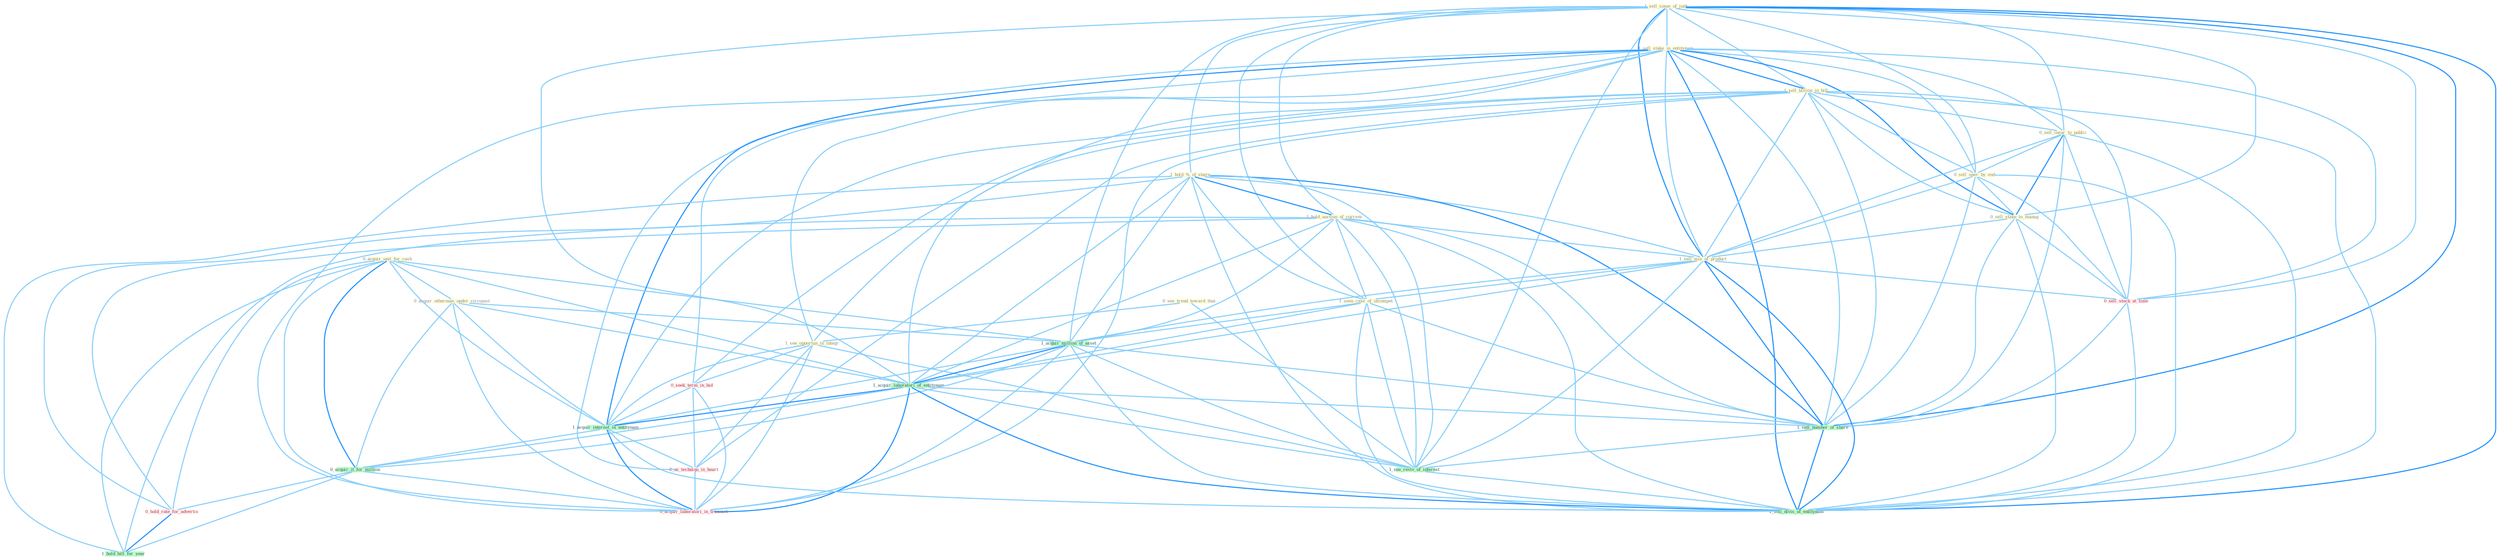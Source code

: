 Graph G{ 
    node
    [shape=polygon,style=filled,width=.5,height=.06,color="#BDFCC9",fixedsize=true,fontsize=4,
    fontcolor="#2f4f4f"];
    {node
    [color="#ffffe0", fontcolor="#8b7d6b"] "1_sell_some_of_junk " "1_sell_stake_in_entitynam " "1_hold_%_of_share " "0_see_trend_toward_that " "1_sell_billion_in_bill " "1_hold_auction_of_currenc " "0_acquir_unit_for_cash " "0_sell_insur_to_public " "0_sell_oper_by_end " "0_sell_stake_to_manag " "0_acquir_othernum_under_circumst " "1_sell_mix_of_product " "1_see_opportun_in_integr " "1_seen_case_of_incompet "}
{node [color="#fff0f5", fontcolor="#b22222"] "0_seek_term_in_bid " "0_us_techniqu_in_heart " "0_hold_rate_for_advertis " "0_acquir_laboratori_in_transact " "0_sell_stock_at_time "}
edge [color="#B0E2FF"];

	"1_sell_some_of_junk " -- "1_sell_stake_in_entitynam " [w="1", color="#87cefa" ];
	"1_sell_some_of_junk " -- "1_hold_%_of_share " [w="1", color="#87cefa" ];
	"1_sell_some_of_junk " -- "1_sell_billion_in_bill " [w="1", color="#87cefa" ];
	"1_sell_some_of_junk " -- "1_hold_auction_of_currenc " [w="1", color="#87cefa" ];
	"1_sell_some_of_junk " -- "0_sell_insur_to_public " [w="1", color="#87cefa" ];
	"1_sell_some_of_junk " -- "0_sell_oper_by_end " [w="1", color="#87cefa" ];
	"1_sell_some_of_junk " -- "0_sell_stake_to_manag " [w="1", color="#87cefa" ];
	"1_sell_some_of_junk " -- "1_sell_mix_of_product " [w="2", color="#1e90ff" , len=0.8];
	"1_sell_some_of_junk " -- "1_seen_case_of_incompet " [w="1", color="#87cefa" ];
	"1_sell_some_of_junk " -- "1_acquir_million_of_asset " [w="1", color="#87cefa" ];
	"1_sell_some_of_junk " -- "1_acquir_laboratori_of_entitynam " [w="1", color="#87cefa" ];
	"1_sell_some_of_junk " -- "0_sell_stock_at_time " [w="1", color="#87cefa" ];
	"1_sell_some_of_junk " -- "1_sell_number_of_share " [w="2", color="#1e90ff" , len=0.8];
	"1_sell_some_of_junk " -- "1_see_reviv_of_interest " [w="1", color="#87cefa" ];
	"1_sell_some_of_junk " -- "1_sell_divis_of_entitynam " [w="2", color="#1e90ff" , len=0.8];
	"1_sell_stake_in_entitynam " -- "1_sell_billion_in_bill " [w="2", color="#1e90ff" , len=0.8];
	"1_sell_stake_in_entitynam " -- "0_sell_insur_to_public " [w="1", color="#87cefa" ];
	"1_sell_stake_in_entitynam " -- "0_sell_oper_by_end " [w="1", color="#87cefa" ];
	"1_sell_stake_in_entitynam " -- "0_sell_stake_to_manag " [w="2", color="#1e90ff" , len=0.8];
	"1_sell_stake_in_entitynam " -- "1_sell_mix_of_product " [w="1", color="#87cefa" ];
	"1_sell_stake_in_entitynam " -- "1_see_opportun_in_integr " [w="1", color="#87cefa" ];
	"1_sell_stake_in_entitynam " -- "1_acquir_laboratori_of_entitynam " [w="1", color="#87cefa" ];
	"1_sell_stake_in_entitynam " -- "0_seek_term_in_bid " [w="1", color="#87cefa" ];
	"1_sell_stake_in_entitynam " -- "1_acquir_interest_in_entitynam " [w="2", color="#1e90ff" , len=0.8];
	"1_sell_stake_in_entitynam " -- "0_us_techniqu_in_heart " [w="1", color="#87cefa" ];
	"1_sell_stake_in_entitynam " -- "0_acquir_laboratori_in_transact " [w="1", color="#87cefa" ];
	"1_sell_stake_in_entitynam " -- "0_sell_stock_at_time " [w="1", color="#87cefa" ];
	"1_sell_stake_in_entitynam " -- "1_sell_number_of_share " [w="1", color="#87cefa" ];
	"1_sell_stake_in_entitynam " -- "1_sell_divis_of_entitynam " [w="2", color="#1e90ff" , len=0.8];
	"1_hold_%_of_share " -- "1_hold_auction_of_currenc " [w="2", color="#1e90ff" , len=0.8];
	"1_hold_%_of_share " -- "1_sell_mix_of_product " [w="1", color="#87cefa" ];
	"1_hold_%_of_share " -- "1_seen_case_of_incompet " [w="1", color="#87cefa" ];
	"1_hold_%_of_share " -- "1_acquir_million_of_asset " [w="1", color="#87cefa" ];
	"1_hold_%_of_share " -- "1_acquir_laboratori_of_entitynam " [w="1", color="#87cefa" ];
	"1_hold_%_of_share " -- "0_hold_rate_for_advertis " [w="1", color="#87cefa" ];
	"1_hold_%_of_share " -- "1_sell_number_of_share " [w="2", color="#1e90ff" , len=0.8];
	"1_hold_%_of_share " -- "1_see_reviv_of_interest " [w="1", color="#87cefa" ];
	"1_hold_%_of_share " -- "1_hold_bill_for_year " [w="1", color="#87cefa" ];
	"1_hold_%_of_share " -- "1_sell_divis_of_entitynam " [w="1", color="#87cefa" ];
	"0_see_trend_toward_that " -- "1_see_opportun_in_integr " [w="1", color="#87cefa" ];
	"0_see_trend_toward_that " -- "1_see_reviv_of_interest " [w="1", color="#87cefa" ];
	"1_sell_billion_in_bill " -- "0_sell_insur_to_public " [w="1", color="#87cefa" ];
	"1_sell_billion_in_bill " -- "0_sell_oper_by_end " [w="1", color="#87cefa" ];
	"1_sell_billion_in_bill " -- "0_sell_stake_to_manag " [w="1", color="#87cefa" ];
	"1_sell_billion_in_bill " -- "1_sell_mix_of_product " [w="1", color="#87cefa" ];
	"1_sell_billion_in_bill " -- "1_see_opportun_in_integr " [w="1", color="#87cefa" ];
	"1_sell_billion_in_bill " -- "0_seek_term_in_bid " [w="1", color="#87cefa" ];
	"1_sell_billion_in_bill " -- "1_acquir_interest_in_entitynam " [w="1", color="#87cefa" ];
	"1_sell_billion_in_bill " -- "0_us_techniqu_in_heart " [w="1", color="#87cefa" ];
	"1_sell_billion_in_bill " -- "0_acquir_laboratori_in_transact " [w="1", color="#87cefa" ];
	"1_sell_billion_in_bill " -- "0_sell_stock_at_time " [w="1", color="#87cefa" ];
	"1_sell_billion_in_bill " -- "1_sell_number_of_share " [w="1", color="#87cefa" ];
	"1_sell_billion_in_bill " -- "1_sell_divis_of_entitynam " [w="1", color="#87cefa" ];
	"1_hold_auction_of_currenc " -- "1_sell_mix_of_product " [w="1", color="#87cefa" ];
	"1_hold_auction_of_currenc " -- "1_seen_case_of_incompet " [w="1", color="#87cefa" ];
	"1_hold_auction_of_currenc " -- "1_acquir_million_of_asset " [w="1", color="#87cefa" ];
	"1_hold_auction_of_currenc " -- "1_acquir_laboratori_of_entitynam " [w="1", color="#87cefa" ];
	"1_hold_auction_of_currenc " -- "0_hold_rate_for_advertis " [w="1", color="#87cefa" ];
	"1_hold_auction_of_currenc " -- "1_sell_number_of_share " [w="1", color="#87cefa" ];
	"1_hold_auction_of_currenc " -- "1_see_reviv_of_interest " [w="1", color="#87cefa" ];
	"1_hold_auction_of_currenc " -- "1_hold_bill_for_year " [w="1", color="#87cefa" ];
	"1_hold_auction_of_currenc " -- "1_sell_divis_of_entitynam " [w="1", color="#87cefa" ];
	"0_acquir_unit_for_cash " -- "0_acquir_othernum_under_circumst " [w="1", color="#87cefa" ];
	"0_acquir_unit_for_cash " -- "1_acquir_million_of_asset " [w="1", color="#87cefa" ];
	"0_acquir_unit_for_cash " -- "1_acquir_laboratori_of_entitynam " [w="1", color="#87cefa" ];
	"0_acquir_unit_for_cash " -- "1_acquir_interest_in_entitynam " [w="1", color="#87cefa" ];
	"0_acquir_unit_for_cash " -- "0_acquir_it_for_million " [w="2", color="#1e90ff" , len=0.8];
	"0_acquir_unit_for_cash " -- "0_hold_rate_for_advertis " [w="1", color="#87cefa" ];
	"0_acquir_unit_for_cash " -- "0_acquir_laboratori_in_transact " [w="1", color="#87cefa" ];
	"0_acquir_unit_for_cash " -- "1_hold_bill_for_year " [w="1", color="#87cefa" ];
	"0_sell_insur_to_public " -- "0_sell_oper_by_end " [w="1", color="#87cefa" ];
	"0_sell_insur_to_public " -- "0_sell_stake_to_manag " [w="2", color="#1e90ff" , len=0.8];
	"0_sell_insur_to_public " -- "1_sell_mix_of_product " [w="1", color="#87cefa" ];
	"0_sell_insur_to_public " -- "0_sell_stock_at_time " [w="1", color="#87cefa" ];
	"0_sell_insur_to_public " -- "1_sell_number_of_share " [w="1", color="#87cefa" ];
	"0_sell_insur_to_public " -- "1_sell_divis_of_entitynam " [w="1", color="#87cefa" ];
	"0_sell_oper_by_end " -- "0_sell_stake_to_manag " [w="1", color="#87cefa" ];
	"0_sell_oper_by_end " -- "1_sell_mix_of_product " [w="1", color="#87cefa" ];
	"0_sell_oper_by_end " -- "0_sell_stock_at_time " [w="1", color="#87cefa" ];
	"0_sell_oper_by_end " -- "1_sell_number_of_share " [w="1", color="#87cefa" ];
	"0_sell_oper_by_end " -- "1_sell_divis_of_entitynam " [w="1", color="#87cefa" ];
	"0_sell_stake_to_manag " -- "1_sell_mix_of_product " [w="1", color="#87cefa" ];
	"0_sell_stake_to_manag " -- "0_sell_stock_at_time " [w="1", color="#87cefa" ];
	"0_sell_stake_to_manag " -- "1_sell_number_of_share " [w="1", color="#87cefa" ];
	"0_sell_stake_to_manag " -- "1_sell_divis_of_entitynam " [w="1", color="#87cefa" ];
	"0_acquir_othernum_under_circumst " -- "1_acquir_million_of_asset " [w="1", color="#87cefa" ];
	"0_acquir_othernum_under_circumst " -- "1_acquir_laboratori_of_entitynam " [w="1", color="#87cefa" ];
	"0_acquir_othernum_under_circumst " -- "1_acquir_interest_in_entitynam " [w="1", color="#87cefa" ];
	"0_acquir_othernum_under_circumst " -- "0_acquir_it_for_million " [w="1", color="#87cefa" ];
	"0_acquir_othernum_under_circumst " -- "0_acquir_laboratori_in_transact " [w="1", color="#87cefa" ];
	"1_sell_mix_of_product " -- "1_seen_case_of_incompet " [w="1", color="#87cefa" ];
	"1_sell_mix_of_product " -- "1_acquir_million_of_asset " [w="1", color="#87cefa" ];
	"1_sell_mix_of_product " -- "1_acquir_laboratori_of_entitynam " [w="1", color="#87cefa" ];
	"1_sell_mix_of_product " -- "0_sell_stock_at_time " [w="1", color="#87cefa" ];
	"1_sell_mix_of_product " -- "1_sell_number_of_share " [w="2", color="#1e90ff" , len=0.8];
	"1_sell_mix_of_product " -- "1_see_reviv_of_interest " [w="1", color="#87cefa" ];
	"1_sell_mix_of_product " -- "1_sell_divis_of_entitynam " [w="2", color="#1e90ff" , len=0.8];
	"1_see_opportun_in_integr " -- "0_seek_term_in_bid " [w="1", color="#87cefa" ];
	"1_see_opportun_in_integr " -- "1_acquir_interest_in_entitynam " [w="1", color="#87cefa" ];
	"1_see_opportun_in_integr " -- "0_us_techniqu_in_heart " [w="1", color="#87cefa" ];
	"1_see_opportun_in_integr " -- "0_acquir_laboratori_in_transact " [w="1", color="#87cefa" ];
	"1_see_opportun_in_integr " -- "1_see_reviv_of_interest " [w="1", color="#87cefa" ];
	"1_seen_case_of_incompet " -- "1_acquir_million_of_asset " [w="1", color="#87cefa" ];
	"1_seen_case_of_incompet " -- "1_acquir_laboratori_of_entitynam " [w="1", color="#87cefa" ];
	"1_seen_case_of_incompet " -- "1_sell_number_of_share " [w="1", color="#87cefa" ];
	"1_seen_case_of_incompet " -- "1_see_reviv_of_interest " [w="1", color="#87cefa" ];
	"1_seen_case_of_incompet " -- "1_sell_divis_of_entitynam " [w="1", color="#87cefa" ];
	"1_acquir_million_of_asset " -- "1_acquir_laboratori_of_entitynam " [w="2", color="#1e90ff" , len=0.8];
	"1_acquir_million_of_asset " -- "1_acquir_interest_in_entitynam " [w="1", color="#87cefa" ];
	"1_acquir_million_of_asset " -- "0_acquir_it_for_million " [w="1", color="#87cefa" ];
	"1_acquir_million_of_asset " -- "0_acquir_laboratori_in_transact " [w="1", color="#87cefa" ];
	"1_acquir_million_of_asset " -- "1_sell_number_of_share " [w="1", color="#87cefa" ];
	"1_acquir_million_of_asset " -- "1_see_reviv_of_interest " [w="1", color="#87cefa" ];
	"1_acquir_million_of_asset " -- "1_sell_divis_of_entitynam " [w="1", color="#87cefa" ];
	"1_acquir_laboratori_of_entitynam " -- "1_acquir_interest_in_entitynam " [w="2", color="#1e90ff" , len=0.8];
	"1_acquir_laboratori_of_entitynam " -- "0_acquir_it_for_million " [w="1", color="#87cefa" ];
	"1_acquir_laboratori_of_entitynam " -- "0_acquir_laboratori_in_transact " [w="2", color="#1e90ff" , len=0.8];
	"1_acquir_laboratori_of_entitynam " -- "1_sell_number_of_share " [w="1", color="#87cefa" ];
	"1_acquir_laboratori_of_entitynam " -- "1_see_reviv_of_interest " [w="1", color="#87cefa" ];
	"1_acquir_laboratori_of_entitynam " -- "1_sell_divis_of_entitynam " [w="2", color="#1e90ff" , len=0.8];
	"0_seek_term_in_bid " -- "1_acquir_interest_in_entitynam " [w="1", color="#87cefa" ];
	"0_seek_term_in_bid " -- "0_us_techniqu_in_heart " [w="1", color="#87cefa" ];
	"0_seek_term_in_bid " -- "0_acquir_laboratori_in_transact " [w="1", color="#87cefa" ];
	"1_acquir_interest_in_entitynam " -- "0_us_techniqu_in_heart " [w="1", color="#87cefa" ];
	"1_acquir_interest_in_entitynam " -- "0_acquir_it_for_million " [w="1", color="#87cefa" ];
	"1_acquir_interest_in_entitynam " -- "0_acquir_laboratori_in_transact " [w="2", color="#1e90ff" , len=0.8];
	"1_acquir_interest_in_entitynam " -- "1_sell_divis_of_entitynam " [w="1", color="#87cefa" ];
	"0_us_techniqu_in_heart " -- "0_acquir_laboratori_in_transact " [w="1", color="#87cefa" ];
	"0_acquir_it_for_million " -- "0_hold_rate_for_advertis " [w="1", color="#87cefa" ];
	"0_acquir_it_for_million " -- "0_acquir_laboratori_in_transact " [w="1", color="#87cefa" ];
	"0_acquir_it_for_million " -- "1_hold_bill_for_year " [w="1", color="#87cefa" ];
	"0_hold_rate_for_advertis " -- "1_hold_bill_for_year " [w="2", color="#1e90ff" , len=0.8];
	"0_sell_stock_at_time " -- "1_sell_number_of_share " [w="1", color="#87cefa" ];
	"0_sell_stock_at_time " -- "1_sell_divis_of_entitynam " [w="1", color="#87cefa" ];
	"1_sell_number_of_share " -- "1_see_reviv_of_interest " [w="1", color="#87cefa" ];
	"1_sell_number_of_share " -- "1_sell_divis_of_entitynam " [w="2", color="#1e90ff" , len=0.8];
	"1_see_reviv_of_interest " -- "1_sell_divis_of_entitynam " [w="1", color="#87cefa" ];
}